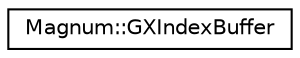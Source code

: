digraph "圖形化之類別階層"
{
  edge [fontname="Helvetica",fontsize="10",labelfontname="Helvetica",labelfontsize="10"];
  node [fontname="Helvetica",fontsize="10",shape=record];
  rankdir="LR";
  Node1 [label="Magnum::GXIndexBuffer",height=0.2,width=0.4,color="black", fillcolor="white", style="filled",URL="$class_magnum_1_1_g_x_index_buffer.html"];
}
